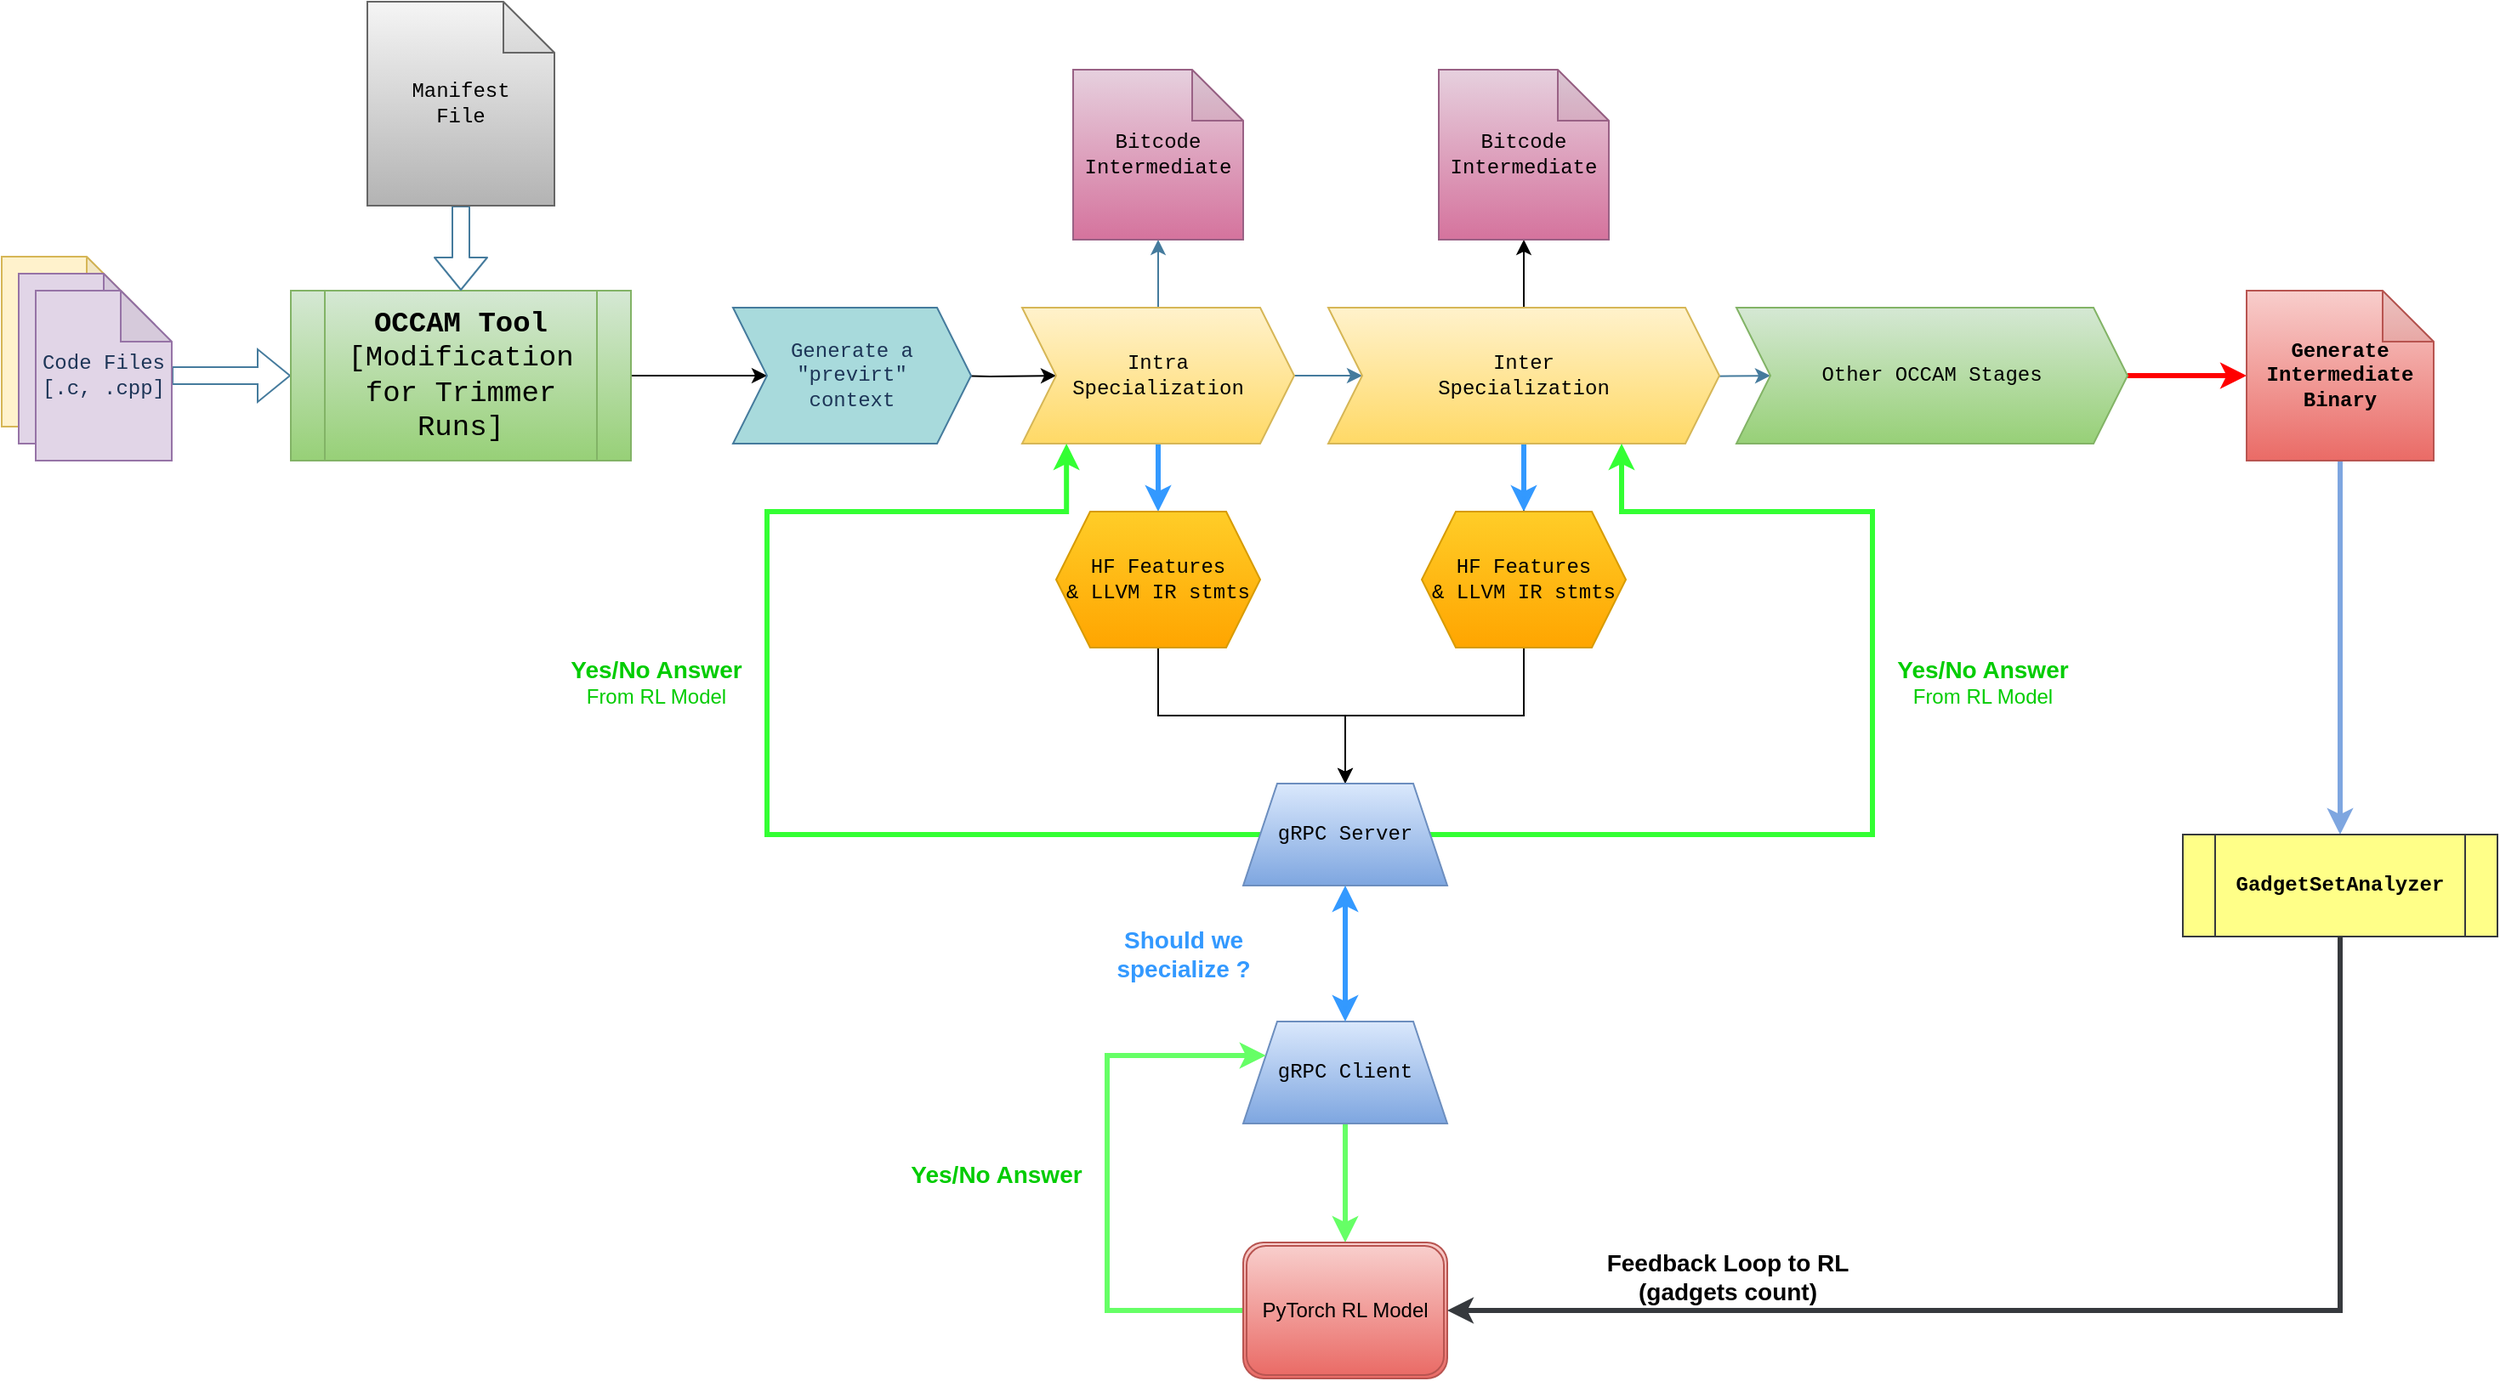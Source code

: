 <mxfile version="13.10.9" type="device"><diagram id="3qMvCZdZDQ-Zatfgaqww" name="Page-1"><mxGraphModel dx="2062" dy="1122" grid="1" gridSize="10" guides="1" tooltips="1" connect="1" arrows="1" fold="1" page="1" pageScale="1" pageWidth="850" pageHeight="1100" background="#FFFFFF" math="0" shadow="0"><root><mxCell id="0"/><mxCell id="1" parent="0"/><mxCell id="rAVSXegw3AdXlJDZOaIo-3" value="" style="shape=note;whiteSpace=wrap;html=1;backgroundOutline=1;darkOpacity=0.05;fillColor=#fff2cc;strokeColor=#d6b656;fontFamily=Courier New;" parent="1" vertex="1"><mxGeometry x="70" y="220" width="80" height="100" as="geometry"/></mxCell><mxCell id="rAVSXegw3AdXlJDZOaIo-4" value="" style="shape=note;whiteSpace=wrap;html=1;backgroundOutline=1;darkOpacity=0.05;fillColor=#e1d5e7;strokeColor=#9673a6;fontColor=#1D3557;fontFamily=Courier New;" parent="1" vertex="1"><mxGeometry x="80" y="230" width="80" height="100" as="geometry"/></mxCell><mxCell id="rAVSXegw3AdXlJDZOaIo-13" value="" style="edgeStyle=orthogonalEdgeStyle;rounded=0;orthogonalLoop=1;jettySize=auto;html=1;shape=flexArrow;strokeColor=#457B9D;fontColor=#1D3557;labelBackgroundColor=#F1FAEE;fontFamily=Courier New;" parent="1" source="rAVSXegw3AdXlJDZOaIo-5" target="rAVSXegw3AdXlJDZOaIo-6" edge="1"><mxGeometry relative="1" as="geometry"/></mxCell><mxCell id="rAVSXegw3AdXlJDZOaIo-5" value="&lt;div&gt;Code Files&lt;/div&gt;&lt;div&gt;[.c, .cpp]&lt;br&gt;&lt;/div&gt;" style="shape=note;whiteSpace=wrap;html=1;backgroundOutline=1;darkOpacity=0.05;fillColor=#e1d5e7;strokeColor=#9673a6;fontColor=#1D3557;fontFamily=Courier New;" parent="1" vertex="1"><mxGeometry x="90" y="240" width="80" height="100" as="geometry"/></mxCell><mxCell id="vlKEuuRzhFyocq8A__Jp-1" value="" style="edgeStyle=orthogonalEdgeStyle;rounded=0;orthogonalLoop=1;jettySize=auto;html=1;" edge="1" parent="1" source="rAVSXegw3AdXlJDZOaIo-6" target="rAVSXegw3AdXlJDZOaIo-14"><mxGeometry relative="1" as="geometry"/></mxCell><mxCell id="rAVSXegw3AdXlJDZOaIo-6" value="&lt;div&gt;&lt;font style=&quot;font-size: 17px&quot;&gt;&lt;b&gt;OCCAM Tool&lt;/b&gt;&lt;br&gt;&lt;/font&gt;&lt;/div&gt;&lt;div&gt;&lt;font style=&quot;font-size: 17px&quot;&gt;[Modification for Trimmer Runs]&lt;/font&gt;&lt;/div&gt;" style="shape=process;whiteSpace=wrap;html=1;backgroundOutline=1;fillColor=#d5e8d4;strokeColor=#82b366;fontFamily=Courier New;gradientColor=#97d077;" parent="1" vertex="1"><mxGeometry x="240" y="240" width="200" height="100" as="geometry"/></mxCell><mxCell id="rAVSXegw3AdXlJDZOaIo-12" value="" style="edgeStyle=orthogonalEdgeStyle;rounded=1;orthogonalLoop=1;jettySize=auto;html=1;shape=flexArrow;strokeColor=#457B9D;fontColor=#1D3557;labelBackgroundColor=#F1FAEE;fontFamily=Courier New;" parent="1" source="rAVSXegw3AdXlJDZOaIo-7" target="rAVSXegw3AdXlJDZOaIo-6" edge="1"><mxGeometry relative="1" as="geometry"/></mxCell><mxCell id="rAVSXegw3AdXlJDZOaIo-7" value="&lt;div&gt;Manifest &lt;br&gt;&lt;/div&gt;&lt;div&gt;File&lt;/div&gt;" style="shape=note;whiteSpace=wrap;html=1;backgroundOutline=1;darkOpacity=0.05;fillColor=#f5f5f5;strokeColor=#666666;fontFamily=Courier New;gradientColor=#b3b3b3;" parent="1" vertex="1"><mxGeometry x="285" y="70" width="110" height="120" as="geometry"/></mxCell><mxCell id="vlKEuuRzhFyocq8A__Jp-2" style="edgeStyle=orthogonalEdgeStyle;rounded=0;orthogonalLoop=1;jettySize=auto;html=1;entryX=0;entryY=0.5;entryDx=0;entryDy=0;" edge="1" parent="1" target="rAVSXegw3AdXlJDZOaIo-16"><mxGeometry relative="1" as="geometry"><mxPoint x="630" y="290" as="sourcePoint"/></mxGeometry></mxCell><mxCell id="rAVSXegw3AdXlJDZOaIo-14" value="&lt;div&gt;&lt;br&gt;&lt;/div&gt;&lt;div&gt;Generate a &lt;br&gt;&lt;/div&gt;&lt;div&gt;&quot;previrt&quot;&lt;/div&gt;&lt;div&gt;context&lt;/div&gt;&lt;div&gt;&lt;br&gt;&lt;/div&gt;" style="shape=step;perimeter=stepPerimeter;whiteSpace=wrap;html=1;fixedSize=1;fontFamily=Courier New;fontColor=#1D3557;strokeColor=#457B9D;fillColor=#A8DADC;" parent="1" vertex="1"><mxGeometry x="500" y="250" width="140" height="80" as="geometry"/></mxCell><mxCell id="rAVSXegw3AdXlJDZOaIo-19" value="" style="edgeStyle=orthogonalEdgeStyle;curved=0;rounded=1;sketch=0;orthogonalLoop=1;jettySize=auto;html=1;strokeColor=#457B9D;fillColor=#A8DADC;fontFamily=Courier New;fontColor=#1D3557;" parent="1" source="rAVSXegw3AdXlJDZOaIo-16" target="rAVSXegw3AdXlJDZOaIo-18" edge="1"><mxGeometry relative="1" as="geometry"/></mxCell><mxCell id="rAVSXegw3AdXlJDZOaIo-54" value="" style="edgeStyle=orthogonalEdgeStyle;curved=0;rounded=1;sketch=0;orthogonalLoop=1;jettySize=auto;html=1;strokeColor=#457B9D;fillColor=#A8DADC;fontFamily=Courier New;fontColor=#1D3557;" parent="1" source="rAVSXegw3AdXlJDZOaIo-16" target="rAVSXegw3AdXlJDZOaIo-53" edge="1"><mxGeometry relative="1" as="geometry"/></mxCell><mxCell id="vlKEuuRzhFyocq8A__Jp-20" value="" style="edgeStyle=orthogonalEdgeStyle;rounded=0;orthogonalLoop=1;jettySize=auto;html=1;strokeColor=#3399FF;strokeWidth=3;" edge="1" parent="1" source="rAVSXegw3AdXlJDZOaIo-16" target="vlKEuuRzhFyocq8A__Jp-4"><mxGeometry relative="1" as="geometry"/></mxCell><mxCell id="rAVSXegw3AdXlJDZOaIo-16" value="&lt;div&gt;Intra&lt;/div&gt;&lt;div&gt;Specialization&lt;br&gt;&lt;/div&gt;" style="shape=step;perimeter=stepPerimeter;whiteSpace=wrap;html=1;fixedSize=1;fontFamily=Courier New;strokeColor=#d6b656;fillColor=#fff2cc;gradientColor=#ffd966;" parent="1" vertex="1"><mxGeometry x="670" y="250" width="160" height="80" as="geometry"/></mxCell><mxCell id="rAVSXegw3AdXlJDZOaIo-21" value="" style="edgeStyle=orthogonalEdgeStyle;curved=0;rounded=1;sketch=0;orthogonalLoop=1;jettySize=auto;html=1;strokeColor=#457B9D;fillColor=#A8DADC;fontFamily=Courier New;fontColor=#1D3557;" parent="1" target="rAVSXegw3AdXlJDZOaIo-20" edge="1"><mxGeometry relative="1" as="geometry"><mxPoint x="1040" y="290" as="sourcePoint"/></mxGeometry></mxCell><mxCell id="vlKEuuRzhFyocq8A__Jp-3" value="" style="edgeStyle=orthogonalEdgeStyle;rounded=0;orthogonalLoop=1;jettySize=auto;html=1;" edge="1" parent="1" source="rAVSXegw3AdXlJDZOaIo-18" target="rAVSXegw3AdXlJDZOaIo-57"><mxGeometry relative="1" as="geometry"/></mxCell><mxCell id="vlKEuuRzhFyocq8A__Jp-7" value="" style="edgeStyle=orthogonalEdgeStyle;rounded=0;orthogonalLoop=1;jettySize=auto;html=1;" edge="1" parent="1" source="rAVSXegw3AdXlJDZOaIo-18"><mxGeometry relative="1" as="geometry"><mxPoint x="965" y="410" as="targetPoint"/></mxGeometry></mxCell><mxCell id="vlKEuuRzhFyocq8A__Jp-19" value="" style="edgeStyle=orthogonalEdgeStyle;rounded=0;orthogonalLoop=1;jettySize=auto;html=1;strokeColor=#3399FF;strokeWidth=3;" edge="1" parent="1" source="rAVSXegw3AdXlJDZOaIo-18" target="vlKEuuRzhFyocq8A__Jp-8"><mxGeometry relative="1" as="geometry"/></mxCell><mxCell id="rAVSXegw3AdXlJDZOaIo-18" value="&lt;div&gt;Inter&lt;/div&gt;&lt;div&gt;Specialization&lt;br&gt;&lt;/div&gt;" style="shape=step;perimeter=stepPerimeter;whiteSpace=wrap;html=1;fixedSize=1;fontFamily=Courier New;strokeColor=#d6b656;fillColor=#fff2cc;gradientColor=#ffd966;" parent="1" vertex="1"><mxGeometry x="850" y="250" width="230" height="80" as="geometry"/></mxCell><mxCell id="vlKEuuRzhFyocq8A__Jp-29" value="" style="edgeStyle=orthogonalEdgeStyle;rounded=0;orthogonalLoop=1;jettySize=auto;html=1;strokeWidth=3;strokeColor=#FF0000;" edge="1" parent="1" source="rAVSXegw3AdXlJDZOaIo-20" target="vlKEuuRzhFyocq8A__Jp-28"><mxGeometry relative="1" as="geometry"/></mxCell><mxCell id="rAVSXegw3AdXlJDZOaIo-20" value="Other OCCAM Stages" style="shape=step;perimeter=stepPerimeter;whiteSpace=wrap;html=1;fixedSize=1;fontFamily=Courier New;strokeColor=#82b366;fillColor=#d5e8d4;gradientColor=#97d077;" parent="1" vertex="1"><mxGeometry x="1090" y="250" width="230" height="80" as="geometry"/></mxCell><mxCell id="rAVSXegw3AdXlJDZOaIo-53" value="&lt;div&gt;Bitcode&lt;/div&gt;&lt;div&gt;Intermediate&lt;br&gt;&lt;/div&gt;" style="shape=note;whiteSpace=wrap;html=1;backgroundOutline=1;darkOpacity=0.05;fontFamily=Courier New;strokeColor=#996185;fillColor=#e6d0de;gradientColor=#d5739d;" parent="1" vertex="1"><mxGeometry x="700" y="110" width="100" height="100" as="geometry"/></mxCell><mxCell id="rAVSXegw3AdXlJDZOaIo-57" value="&lt;div&gt;Bitcode&lt;/div&gt;&lt;div&gt;Intermediate&lt;br&gt;&lt;/div&gt;" style="shape=note;whiteSpace=wrap;html=1;backgroundOutline=1;darkOpacity=0.05;fontFamily=Courier New;strokeColor=#996185;fillColor=#e6d0de;gradientColor=#d5739d;" parent="1" vertex="1"><mxGeometry x="915" y="110" width="100" height="100" as="geometry"/></mxCell><mxCell id="vlKEuuRzhFyocq8A__Jp-10" value="" style="edgeStyle=orthogonalEdgeStyle;rounded=0;orthogonalLoop=1;jettySize=auto;html=1;" edge="1" parent="1" source="vlKEuuRzhFyocq8A__Jp-4" target="vlKEuuRzhFyocq8A__Jp-9"><mxGeometry relative="1" as="geometry"/></mxCell><mxCell id="vlKEuuRzhFyocq8A__Jp-4" value="&lt;div&gt;HF Features &lt;br&gt;&lt;/div&gt;&lt;div&gt;&amp;amp; LLVM IR stmts &lt;/div&gt;" style="shape=hexagon;perimeter=hexagonPerimeter2;whiteSpace=wrap;html=1;fixedSize=1;fontFamily=Courier New;strokeColor=#d79b00;fillColor=#ffcd28;gradientColor=#ffa500;" vertex="1" parent="1"><mxGeometry x="690" y="370" width="120" height="80" as="geometry"/></mxCell><mxCell id="vlKEuuRzhFyocq8A__Jp-11" style="edgeStyle=orthogonalEdgeStyle;rounded=0;orthogonalLoop=1;jettySize=auto;html=1;entryX=0.5;entryY=0;entryDx=0;entryDy=0;" edge="1" parent="1" source="vlKEuuRzhFyocq8A__Jp-8" target="vlKEuuRzhFyocq8A__Jp-9"><mxGeometry relative="1" as="geometry"/></mxCell><mxCell id="vlKEuuRzhFyocq8A__Jp-8" value="&lt;div&gt;HF Features &lt;br&gt;&lt;/div&gt;&lt;div&gt;&amp;amp; LLVM IR stmts &lt;/div&gt;" style="shape=hexagon;perimeter=hexagonPerimeter2;whiteSpace=wrap;html=1;fixedSize=1;fontFamily=Courier New;strokeColor=#d79b00;fillColor=#ffcd28;gradientColor=#ffa500;" vertex="1" parent="1"><mxGeometry x="905" y="370" width="120" height="80" as="geometry"/></mxCell><mxCell id="vlKEuuRzhFyocq8A__Jp-25" style="edgeStyle=orthogonalEdgeStyle;rounded=0;orthogonalLoop=1;jettySize=auto;html=1;strokeWidth=3;entryX=0.163;entryY=1;entryDx=0;entryDy=0;entryPerimeter=0;strokeColor=#33FF33;" edge="1" parent="1" source="vlKEuuRzhFyocq8A__Jp-9" target="rAVSXegw3AdXlJDZOaIo-16"><mxGeometry relative="1" as="geometry"><mxPoint x="560" y="370" as="targetPoint"/><Array as="points"><mxPoint x="520" y="560"/><mxPoint x="520" y="370"/><mxPoint x="696" y="370"/></Array></mxGeometry></mxCell><mxCell id="vlKEuuRzhFyocq8A__Jp-26" style="edgeStyle=orthogonalEdgeStyle;rounded=0;orthogonalLoop=1;jettySize=auto;html=1;strokeWidth=3;entryX=0.75;entryY=1;entryDx=0;entryDy=0;strokeColor=#33FF33;" edge="1" parent="1" source="vlKEuuRzhFyocq8A__Jp-9" target="rAVSXegw3AdXlJDZOaIo-18"><mxGeometry relative="1" as="geometry"><mxPoint x="1100" y="370" as="targetPoint"/><Array as="points"><mxPoint x="1170" y="560"/><mxPoint x="1170" y="370"/><mxPoint x="1023" y="370"/></Array></mxGeometry></mxCell><mxCell id="vlKEuuRzhFyocq8A__Jp-9" value="gRPC Server" style="shape=trapezoid;perimeter=trapezoidPerimeter;whiteSpace=wrap;html=1;fixedSize=1;fontFamily=Courier New;strokeColor=#6c8ebf;fillColor=#dae8fc;gradientColor=#7ea6e0;" vertex="1" parent="1"><mxGeometry x="800" y="530" width="120" height="60" as="geometry"/></mxCell><mxCell id="vlKEuuRzhFyocq8A__Jp-16" value="" style="edgeStyle=orthogonalEdgeStyle;rounded=0;orthogonalLoop=1;jettySize=auto;html=1;strokeWidth=3;strokeColor=#66FF66;" edge="1" parent="1" source="vlKEuuRzhFyocq8A__Jp-13" target="vlKEuuRzhFyocq8A__Jp-15"><mxGeometry relative="1" as="geometry"/></mxCell><mxCell id="vlKEuuRzhFyocq8A__Jp-13" value="gRPC Client" style="shape=trapezoid;perimeter=trapezoidPerimeter;whiteSpace=wrap;html=1;fixedSize=1;fontFamily=Courier New;strokeColor=#6c8ebf;fillColor=#dae8fc;gradientColor=#7ea6e0;" vertex="1" parent="1"><mxGeometry x="800" y="670" width="120" height="60" as="geometry"/></mxCell><mxCell id="vlKEuuRzhFyocq8A__Jp-17" style="edgeStyle=orthogonalEdgeStyle;rounded=0;orthogonalLoop=1;jettySize=auto;html=1;strokeWidth=3;strokeColor=#66FF66;" edge="1" parent="1" source="vlKEuuRzhFyocq8A__Jp-15" target="vlKEuuRzhFyocq8A__Jp-13"><mxGeometry relative="1" as="geometry"><mxPoint x="630" y="690" as="targetPoint"/><Array as="points"><mxPoint x="720" y="840"/><mxPoint x="720" y="690"/></Array></mxGeometry></mxCell><mxCell id="vlKEuuRzhFyocq8A__Jp-15" value="PyTorch RL Model" style="shape=ext;double=1;rounded=1;whiteSpace=wrap;html=1;gradientColor=#ea6b66;fillColor=#f8cecc;strokeColor=#b85450;" vertex="1" parent="1"><mxGeometry x="800" y="800" width="120" height="80" as="geometry"/></mxCell><mxCell id="vlKEuuRzhFyocq8A__Jp-18" value="" style="endArrow=classic;startArrow=classic;html=1;entryX=0.5;entryY=1;entryDx=0;entryDy=0;exitX=0.5;exitY=0;exitDx=0;exitDy=0;strokeWidth=3;strokeColor=#3399FF;" edge="1" parent="1" source="vlKEuuRzhFyocq8A__Jp-13" target="vlKEuuRzhFyocq8A__Jp-9"><mxGeometry width="50" height="50" relative="1" as="geometry"><mxPoint x="975" y="650" as="sourcePoint"/><mxPoint x="1025" y="600" as="targetPoint"/></mxGeometry></mxCell><mxCell id="vlKEuuRzhFyocq8A__Jp-21" value="&lt;font color=&quot;#3399FF&quot;&gt;&lt;b&gt;&lt;font style=&quot;font-size: 14px&quot;&gt;Should we specialize ? &lt;/font&gt;&lt;/b&gt;&lt;/font&gt;" style="text;html=1;strokeColor=none;fillColor=none;align=center;verticalAlign=middle;whiteSpace=wrap;rounded=0;strokeWidth=3;" vertex="1" parent="1"><mxGeometry x="710" y="620" width="110" height="20" as="geometry"/></mxCell><mxCell id="vlKEuuRzhFyocq8A__Jp-22" value="&lt;font style=&quot;font-size: 14px&quot; color=&quot;#00CC00&quot;&gt;&lt;b&gt;Yes/No Answer&lt;/b&gt;&lt;/font&gt;" style="text;html=1;strokeColor=none;fillColor=none;align=center;verticalAlign=middle;whiteSpace=wrap;rounded=0;strokeWidth=3;" vertex="1" parent="1"><mxGeometry x="600" y="750" width="110" height="20" as="geometry"/></mxCell><mxCell id="vlKEuuRzhFyocq8A__Jp-23" value="&lt;div&gt;&lt;font style=&quot;font-size: 14px&quot; color=&quot;#00CC00&quot;&gt;&lt;b&gt;Yes/No Answer&lt;/b&gt;&lt;br&gt;&lt;/font&gt;&lt;/div&gt;&lt;div&gt;&lt;font color=&quot;#00CC00&quot;&gt;From RL Model&lt;/font&gt;&lt;br&gt;&lt;/div&gt;" style="text;html=1;strokeColor=none;fillColor=none;align=center;verticalAlign=middle;whiteSpace=wrap;rounded=0;strokeWidth=3;" vertex="1" parent="1"><mxGeometry x="1180" y="460" width="110" height="20" as="geometry"/></mxCell><mxCell id="vlKEuuRzhFyocq8A__Jp-27" value="&lt;div&gt;&lt;font style=&quot;font-size: 14px&quot; color=&quot;#00CC00&quot;&gt;&lt;b&gt;Yes/No Answer&lt;/b&gt;&lt;br&gt;&lt;/font&gt;&lt;/div&gt;&lt;div&gt;&lt;font color=&quot;#00CC00&quot;&gt;From RL Model&lt;/font&gt;&lt;br&gt;&lt;/div&gt;" style="text;html=1;strokeColor=none;fillColor=none;align=center;verticalAlign=middle;whiteSpace=wrap;rounded=0;strokeWidth=3;" vertex="1" parent="1"><mxGeometry x="400" y="460" width="110" height="20" as="geometry"/></mxCell><mxCell id="vlKEuuRzhFyocq8A__Jp-34" value="" style="edgeStyle=orthogonalEdgeStyle;rounded=0;orthogonalLoop=1;jettySize=auto;html=1;strokeColor=#7EA6E0;strokeWidth=3;" edge="1" parent="1" source="vlKEuuRzhFyocq8A__Jp-28" target="vlKEuuRzhFyocq8A__Jp-33"><mxGeometry relative="1" as="geometry"/></mxCell><mxCell id="vlKEuuRzhFyocq8A__Jp-28" value="&lt;div&gt;&lt;b&gt;Generate Intermediate&lt;/b&gt;&lt;/div&gt;&lt;div&gt;&lt;b&gt;Binary&lt;br&gt;&lt;/b&gt;&lt;/div&gt;" style="shape=note;whiteSpace=wrap;html=1;backgroundOutline=1;darkOpacity=0.05;fontFamily=Courier New;strokeColor=#b85450;fillColor=#f8cecc;gradientColor=#ea6b66;" vertex="1" parent="1"><mxGeometry x="1390" y="240" width="110" height="100" as="geometry"/></mxCell><mxCell id="vlKEuuRzhFyocq8A__Jp-35" style="edgeStyle=orthogonalEdgeStyle;rounded=0;orthogonalLoop=1;jettySize=auto;html=1;strokeColor=#36393d;strokeWidth=3;fillColor=#cdeb8b;" edge="1" parent="1" source="vlKEuuRzhFyocq8A__Jp-33" target="vlKEuuRzhFyocq8A__Jp-15"><mxGeometry relative="1" as="geometry"><mxPoint x="1230" y="880" as="targetPoint"/><Array as="points"><mxPoint x="1445" y="840"/></Array></mxGeometry></mxCell><mxCell id="vlKEuuRzhFyocq8A__Jp-33" value="&lt;b&gt;GadgetSetAnalyzer&lt;/b&gt;" style="shape=process;whiteSpace=wrap;html=1;backgroundOutline=1;fontFamily=Courier New;strokeColor=#36393d;fillColor=#ffff88;" vertex="1" parent="1"><mxGeometry x="1352.5" y="560" width="185" height="60" as="geometry"/></mxCell><mxCell id="vlKEuuRzhFyocq8A__Jp-36" value="&lt;div style=&quot;font-size: 14px&quot;&gt;&lt;font style=&quot;font-size: 14px&quot;&gt;&lt;b&gt;Feedback Loop to RL&lt;/b&gt;&lt;/font&gt;&lt;/div&gt;&lt;div style=&quot;font-size: 14px&quot;&gt;&lt;font style=&quot;font-size: 14px&quot;&gt;&lt;b&gt;(gadgets count)&lt;br&gt;&lt;/b&gt;&lt;/font&gt; &lt;/div&gt;" style="text;html=1;strokeColor=none;fillColor=none;align=center;verticalAlign=middle;whiteSpace=wrap;rounded=0;" vertex="1" parent="1"><mxGeometry x="1010" y="810" width="150" height="20" as="geometry"/></mxCell></root></mxGraphModel></diagram></mxfile>